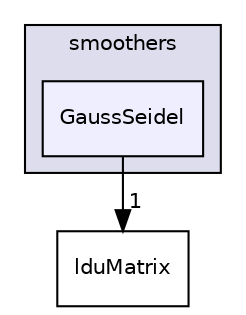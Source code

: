 digraph "src/OpenFOAM/matrices/lduMatrix/smoothers/GaussSeidel" {
  bgcolor=transparent;
  compound=true
  node [ fontsize="10", fontname="Helvetica"];
  edge [ labelfontsize="10", labelfontname="Helvetica"];
  subgraph clusterdir_27bacb8e19b5862d96d869422b2be03b {
    graph [ bgcolor="#ddddee", pencolor="black", label="smoothers" fontname="Helvetica", fontsize="10", URL="dir_27bacb8e19b5862d96d869422b2be03b.html"]
  dir_5e89c184c4a835c9e0c07194ae237305 [shape=box, label="GaussSeidel", style="filled", fillcolor="#eeeeff", pencolor="black", URL="dir_5e89c184c4a835c9e0c07194ae237305.html"];
  }
  dir_1ce70feb2b06c30ebd4091245573b99e [shape=box label="lduMatrix" URL="dir_1ce70feb2b06c30ebd4091245573b99e.html"];
  dir_5e89c184c4a835c9e0c07194ae237305->dir_1ce70feb2b06c30ebd4091245573b99e [headlabel="1", labeldistance=1.5 headhref="dir_002222_002204.html"];
}
